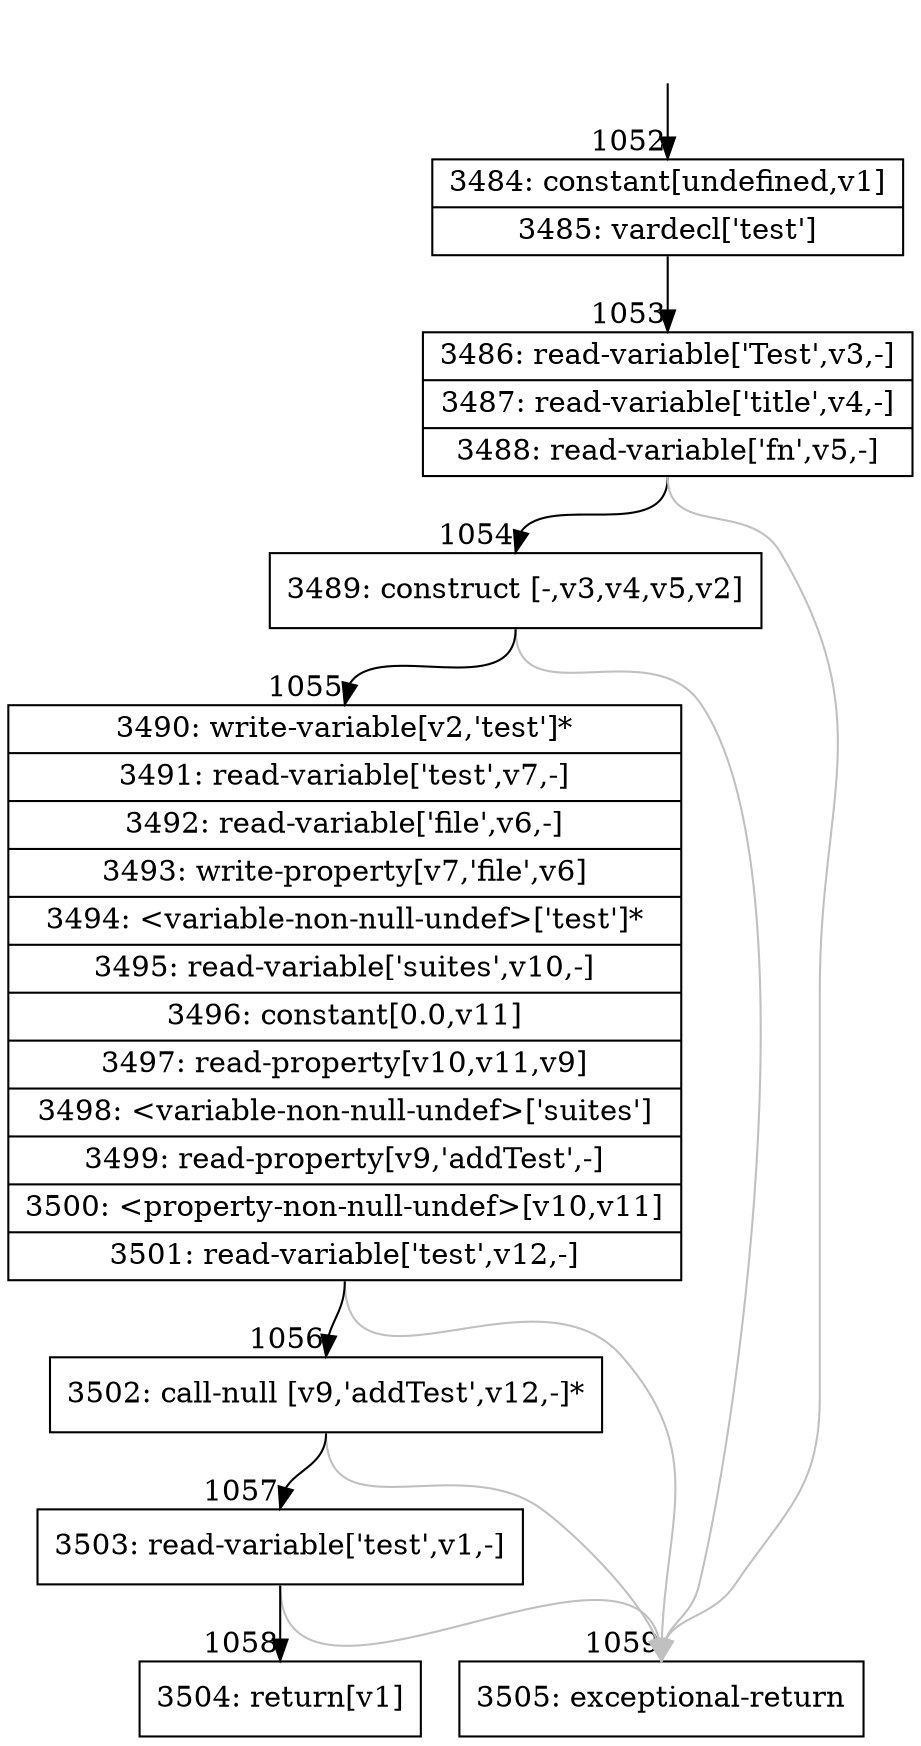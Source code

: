 digraph {
rankdir="TD"
BB_entry104[shape=none,label=""];
BB_entry104 -> BB1052 [tailport=s, headport=n, headlabel="    1052"]
BB1052 [shape=record label="{3484: constant[undefined,v1]|3485: vardecl['test']}" ] 
BB1052 -> BB1053 [tailport=s, headport=n, headlabel="      1053"]
BB1053 [shape=record label="{3486: read-variable['Test',v3,-]|3487: read-variable['title',v4,-]|3488: read-variable['fn',v5,-]}" ] 
BB1053 -> BB1054 [tailport=s, headport=n, headlabel="      1054"]
BB1053 -> BB1059 [tailport=s, headport=n, color=gray, headlabel="      1059"]
BB1054 [shape=record label="{3489: construct [-,v3,v4,v5,v2]}" ] 
BB1054 -> BB1055 [tailport=s, headport=n, headlabel="      1055"]
BB1054 -> BB1059 [tailport=s, headport=n, color=gray]
BB1055 [shape=record label="{3490: write-variable[v2,'test']*|3491: read-variable['test',v7,-]|3492: read-variable['file',v6,-]|3493: write-property[v7,'file',v6]|3494: \<variable-non-null-undef\>['test']*|3495: read-variable['suites',v10,-]|3496: constant[0.0,v11]|3497: read-property[v10,v11,v9]|3498: \<variable-non-null-undef\>['suites']|3499: read-property[v9,'addTest',-]|3500: \<property-non-null-undef\>[v10,v11]|3501: read-variable['test',v12,-]}" ] 
BB1055 -> BB1056 [tailport=s, headport=n, headlabel="      1056"]
BB1055 -> BB1059 [tailport=s, headport=n, color=gray]
BB1056 [shape=record label="{3502: call-null [v9,'addTest',v12,-]*}" ] 
BB1056 -> BB1057 [tailport=s, headport=n, headlabel="      1057"]
BB1056 -> BB1059 [tailport=s, headport=n, color=gray]
BB1057 [shape=record label="{3503: read-variable['test',v1,-]}" ] 
BB1057 -> BB1058 [tailport=s, headport=n, headlabel="      1058"]
BB1057 -> BB1059 [tailport=s, headport=n, color=gray]
BB1058 [shape=record label="{3504: return[v1]}" ] 
BB1059 [shape=record label="{3505: exceptional-return}" ] 
//#$~ 1271
}
